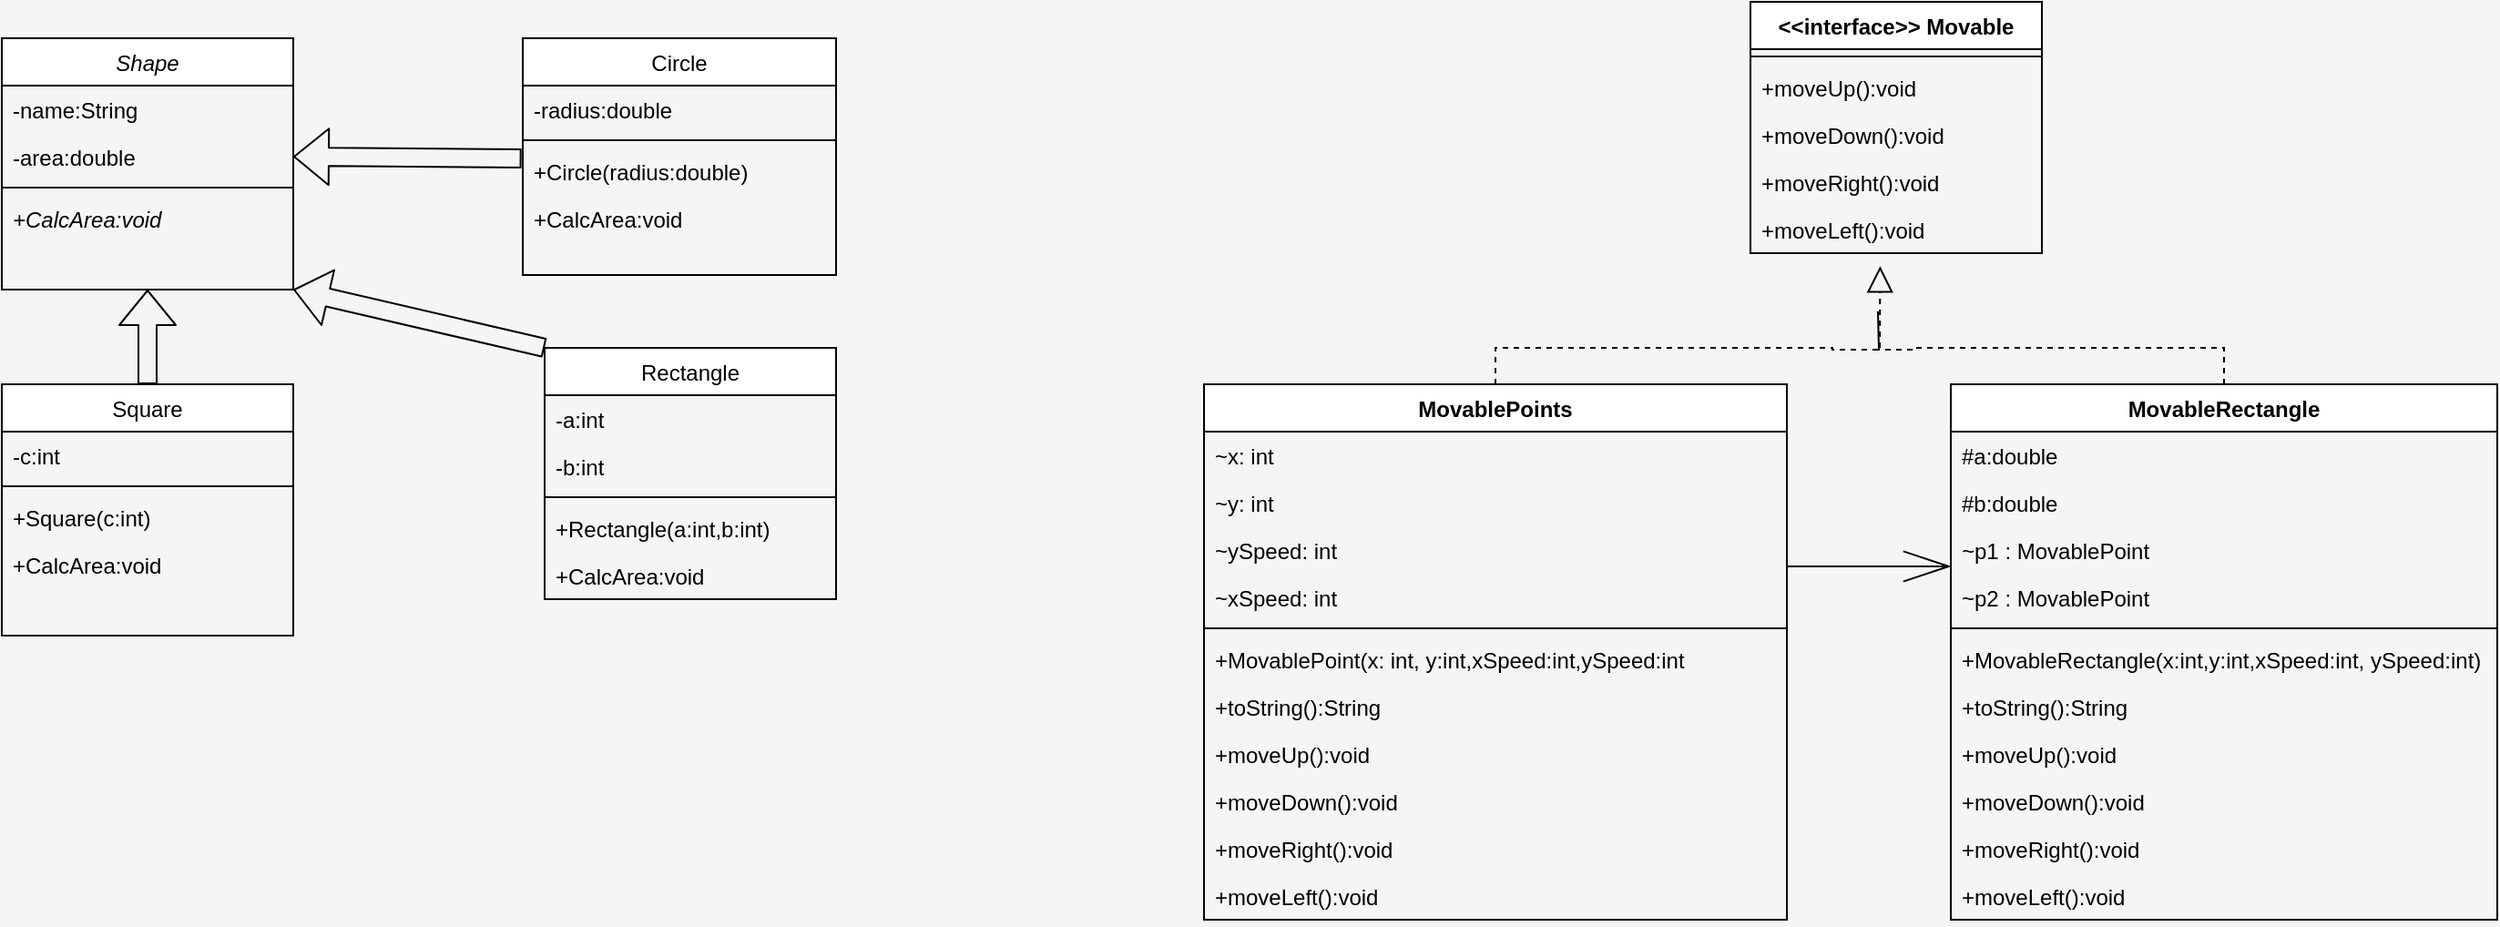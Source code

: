 <mxfile version="13.7.5" type="github"><diagram name="Page-1" id="c4acf3e9-155e-7222-9cf6-157b1a14988f"><mxGraphModel dx="734" dy="441" grid="1" gridSize="10" guides="1" tooltips="1" connect="1" arrows="1" fold="1" page="1" pageScale="1" pageWidth="850" pageHeight="1100" background="#F5F5F5" math="0" shadow="0"><root><mxCell id="0"/><mxCell id="1" parent="0"/><mxCell id="32" style="edgeStyle=orthogonalEdgeStyle;rounded=0;orthogonalLoop=1;jettySize=auto;html=1;exitX=0.5;exitY=0;exitDx=0;exitDy=0;dashed=1;startArrow=none;startFill=0;endArrow=none;endFill=0;" parent="1" source="11" edge="1"><mxGeometry relative="1" as="geometry"><mxPoint x="1250" y="270" as="targetPoint"/></mxGeometry></mxCell><mxCell id="33" style="edgeStyle=orthogonalEdgeStyle;rounded=0;orthogonalLoop=1;jettySize=auto;html=1;exitX=0.5;exitY=0;exitDx=0;exitDy=0;dashed=1;endArrow=none;endFill=0;" parent="1" source="18" edge="1"><mxGeometry relative="1" as="geometry"><mxPoint x="1250" y="270" as="targetPoint"/></mxGeometry></mxCell><mxCell id="30" value="" style="endArrow=openThin;endFill=0;endSize=24;html=1;" parent="1" edge="1"><mxGeometry width="160" relative="1" as="geometry"><mxPoint x="1200" y="410" as="sourcePoint"/><mxPoint x="1290" y="410" as="targetPoint"/></mxGeometry></mxCell><mxCell id="31" value="" style="endArrow=block;dashed=1;endFill=0;endSize=12;html=1;entryX=0.445;entryY=1.274;entryDx=0;entryDy=0;entryPerimeter=0;" parent="1" target="10" edge="1"><mxGeometry width="160" relative="1" as="geometry"><mxPoint x="1251" y="290" as="sourcePoint"/><mxPoint x="1370" y="320" as="targetPoint"/><Array as="points"/></mxGeometry></mxCell><mxCell id="11" value="MovablePoints" style="swimlane;fontStyle=1;align=center;verticalAlign=top;childLayout=stackLayout;horizontal=1;startSize=26;horizontalStack=0;resizeParent=1;resizeParentMax=0;resizeLast=0;collapsible=1;marginBottom=0;" parent="1" vertex="1"><mxGeometry x="880" y="310" width="320" height="294" as="geometry"/></mxCell><mxCell id="12" value="~x: int" style="text;strokeColor=none;fillColor=none;align=left;verticalAlign=top;spacingLeft=4;spacingRight=4;overflow=hidden;rotatable=0;points=[[0,0.5],[1,0.5]];portConstraint=eastwest;" parent="11" vertex="1"><mxGeometry y="26" width="320" height="26" as="geometry"/></mxCell><mxCell id="15" value="~y: int" style="text;strokeColor=none;fillColor=none;align=left;verticalAlign=top;spacingLeft=4;spacingRight=4;overflow=hidden;rotatable=0;points=[[0,0.5],[1,0.5]];portConstraint=eastwest;" parent="11" vertex="1"><mxGeometry y="52" width="320" height="26" as="geometry"/></mxCell><mxCell id="16" value="~ySpeed: int" style="text;strokeColor=none;fillColor=none;align=left;verticalAlign=top;spacingLeft=4;spacingRight=4;overflow=hidden;rotatable=0;points=[[0,0.5],[1,0.5]];portConstraint=eastwest;" parent="11" vertex="1"><mxGeometry y="78" width="320" height="26" as="geometry"/></mxCell><mxCell id="17" value="~xSpeed: int" style="text;strokeColor=none;fillColor=none;align=left;verticalAlign=top;spacingLeft=4;spacingRight=4;overflow=hidden;rotatable=0;points=[[0,0.5],[1,0.5]];portConstraint=eastwest;" parent="11" vertex="1"><mxGeometry y="104" width="320" height="26" as="geometry"/></mxCell><mxCell id="13" value="" style="line;strokeWidth=1;fillColor=none;align=left;verticalAlign=middle;spacingTop=-1;spacingLeft=3;spacingRight=3;rotatable=0;labelPosition=right;points=[];portConstraint=eastwest;" parent="11" vertex="1"><mxGeometry y="130" width="320" height="8" as="geometry"/></mxCell><mxCell id="14" value="+MovablePoint(x: int, y:int,xSpeed:int,ySpeed:int" style="text;strokeColor=none;fillColor=none;align=left;verticalAlign=top;spacingLeft=4;spacingRight=4;overflow=hidden;rotatable=0;points=[[0,0.5],[1,0.5]];portConstraint=eastwest;" parent="11" vertex="1"><mxGeometry y="138" width="320" height="26" as="geometry"/></mxCell><mxCell id="34" value="+toString():String" style="text;strokeColor=none;fillColor=none;align=left;verticalAlign=top;spacingLeft=4;spacingRight=4;overflow=hidden;rotatable=0;points=[[0,0.5],[1,0.5]];portConstraint=eastwest;" parent="11" vertex="1"><mxGeometry y="164" width="320" height="26" as="geometry"/></mxCell><mxCell id="35" value="+moveUp():void" style="text;strokeColor=none;fillColor=none;align=left;verticalAlign=top;spacingLeft=4;spacingRight=4;overflow=hidden;rotatable=0;points=[[0,0.5],[1,0.5]];portConstraint=eastwest;" parent="11" vertex="1"><mxGeometry y="190" width="320" height="26" as="geometry"/></mxCell><mxCell id="36" value="+moveDown():void" style="text;strokeColor=none;fillColor=none;align=left;verticalAlign=top;spacingLeft=4;spacingRight=4;overflow=hidden;rotatable=0;points=[[0,0.5],[1,0.5]];portConstraint=eastwest;" parent="11" vertex="1"><mxGeometry y="216" width="320" height="26" as="geometry"/></mxCell><mxCell id="37" value="+moveRight():void" style="text;strokeColor=none;fillColor=none;align=left;verticalAlign=top;spacingLeft=4;spacingRight=4;overflow=hidden;rotatable=0;points=[[0,0.5],[1,0.5]];portConstraint=eastwest;" parent="11" vertex="1"><mxGeometry y="242" width="320" height="26" as="geometry"/></mxCell><mxCell id="38" value="+moveLeft():void" style="text;strokeColor=none;fillColor=none;align=left;verticalAlign=top;spacingLeft=4;spacingRight=4;overflow=hidden;rotatable=0;points=[[0,0.5],[1,0.5]];portConstraint=eastwest;" parent="11" vertex="1"><mxGeometry y="268" width="320" height="26" as="geometry"/></mxCell><mxCell id="4" value="&lt;&lt;interface&gt;&gt; Movable" style="swimlane;fontStyle=1;align=center;verticalAlign=top;childLayout=stackLayout;horizontal=1;startSize=26;horizontalStack=0;resizeParent=1;resizeParentMax=0;resizeLast=0;collapsible=1;marginBottom=0;" parent="1" vertex="1"><mxGeometry x="1180" y="100" width="160" height="138" as="geometry"/></mxCell><mxCell id="6" value="" style="line;strokeWidth=1;fillColor=none;align=left;verticalAlign=middle;spacingTop=-1;spacingLeft=3;spacingRight=3;rotatable=0;labelPosition=right;points=[];portConstraint=eastwest;" parent="4" vertex="1"><mxGeometry y="26" width="160" height="8" as="geometry"/></mxCell><mxCell id="7" value="+moveUp():void" style="text;strokeColor=none;fillColor=none;align=left;verticalAlign=top;spacingLeft=4;spacingRight=4;overflow=hidden;rotatable=0;points=[[0,0.5],[1,0.5]];portConstraint=eastwest;" parent="4" vertex="1"><mxGeometry y="34" width="160" height="26" as="geometry"/></mxCell><mxCell id="8" value="+moveDown():void" style="text;strokeColor=none;fillColor=none;align=left;verticalAlign=top;spacingLeft=4;spacingRight=4;overflow=hidden;rotatable=0;points=[[0,0.5],[1,0.5]];portConstraint=eastwest;" parent="4" vertex="1"><mxGeometry y="60" width="160" height="26" as="geometry"/></mxCell><mxCell id="9" value="+moveRight():void" style="text;strokeColor=none;fillColor=none;align=left;verticalAlign=top;spacingLeft=4;spacingRight=4;overflow=hidden;rotatable=0;points=[[0,0.5],[1,0.5]];portConstraint=eastwest;" parent="4" vertex="1"><mxGeometry y="86" width="160" height="26" as="geometry"/></mxCell><mxCell id="10" value="+moveLeft():void" style="text;strokeColor=none;fillColor=none;align=left;verticalAlign=top;spacingLeft=4;spacingRight=4;overflow=hidden;rotatable=0;points=[[0,0.5],[1,0.5]];portConstraint=eastwest;" parent="4" vertex="1"><mxGeometry y="112" width="160" height="26" as="geometry"/></mxCell><mxCell id="18" value="MovableRectangle" style="swimlane;fontStyle=1;align=center;verticalAlign=top;childLayout=stackLayout;horizontal=1;startSize=26;horizontalStack=0;resizeParent=1;resizeParentMax=0;resizeLast=0;collapsible=1;marginBottom=0;" parent="1" vertex="1"><mxGeometry x="1290" y="310" width="300" height="294" as="geometry"/></mxCell><mxCell id="19" value="#a:double" style="text;strokeColor=none;fillColor=none;align=left;verticalAlign=top;spacingLeft=4;spacingRight=4;overflow=hidden;rotatable=0;points=[[0,0.5],[1,0.5]];portConstraint=eastwest;" parent="18" vertex="1"><mxGeometry y="26" width="300" height="26" as="geometry"/></mxCell><mxCell id="22" value="#b:double" style="text;strokeColor=none;fillColor=none;align=left;verticalAlign=top;spacingLeft=4;spacingRight=4;overflow=hidden;rotatable=0;points=[[0,0.5],[1,0.5]];portConstraint=eastwest;" parent="18" vertex="1"><mxGeometry y="52" width="300" height="26" as="geometry"/></mxCell><mxCell id="23" value="~p1 : MovablePoint" style="text;strokeColor=none;fillColor=none;align=left;verticalAlign=top;spacingLeft=4;spacingRight=4;overflow=hidden;rotatable=0;points=[[0,0.5],[1,0.5]];portConstraint=eastwest;" parent="18" vertex="1"><mxGeometry y="78" width="300" height="26" as="geometry"/></mxCell><mxCell id="24" value="~p2 : MovablePoint" style="text;strokeColor=none;fillColor=none;align=left;verticalAlign=top;spacingLeft=4;spacingRight=4;overflow=hidden;rotatable=0;points=[[0,0.5],[1,0.5]];portConstraint=eastwest;" parent="18" vertex="1"><mxGeometry y="104" width="300" height="26" as="geometry"/></mxCell><mxCell id="20" value="" style="line;strokeWidth=1;fillColor=none;align=left;verticalAlign=middle;spacingTop=-1;spacingLeft=3;spacingRight=3;rotatable=0;labelPosition=right;points=[];portConstraint=eastwest;" parent="18" vertex="1"><mxGeometry y="130" width="300" height="8" as="geometry"/></mxCell><mxCell id="21" value="+MovableRectangle(x:int,y:int,xSpeed:int, ySpeed:int)" style="text;strokeColor=none;fillColor=none;align=left;verticalAlign=top;spacingLeft=4;spacingRight=4;overflow=hidden;rotatable=0;points=[[0,0.5],[1,0.5]];portConstraint=eastwest;" parent="18" vertex="1"><mxGeometry y="138" width="300" height="26" as="geometry"/></mxCell><mxCell id="25" value="+toString():String" style="text;strokeColor=none;fillColor=none;align=left;verticalAlign=top;spacingLeft=4;spacingRight=4;overflow=hidden;rotatable=0;points=[[0,0.5],[1,0.5]];portConstraint=eastwest;" parent="18" vertex="1"><mxGeometry y="164" width="300" height="26" as="geometry"/></mxCell><mxCell id="26" value="+moveUp():void" style="text;strokeColor=none;fillColor=none;align=left;verticalAlign=top;spacingLeft=4;spacingRight=4;overflow=hidden;rotatable=0;points=[[0,0.5],[1,0.5]];portConstraint=eastwest;" parent="18" vertex="1"><mxGeometry y="190" width="300" height="26" as="geometry"/></mxCell><mxCell id="27" value="+moveDown():void" style="text;strokeColor=none;fillColor=none;align=left;verticalAlign=top;spacingLeft=4;spacingRight=4;overflow=hidden;rotatable=0;points=[[0,0.5],[1,0.5]];portConstraint=eastwest;" parent="18" vertex="1"><mxGeometry y="216" width="300" height="26" as="geometry"/></mxCell><mxCell id="28" value="+moveRight():void" style="text;strokeColor=none;fillColor=none;align=left;verticalAlign=top;spacingLeft=4;spacingRight=4;overflow=hidden;rotatable=0;points=[[0,0.5],[1,0.5]];portConstraint=eastwest;" parent="18" vertex="1"><mxGeometry y="242" width="300" height="26" as="geometry"/></mxCell><mxCell id="29" value="+moveLeft():void" style="text;strokeColor=none;fillColor=none;align=left;verticalAlign=top;spacingLeft=4;spacingRight=4;overflow=hidden;rotatable=0;points=[[0,0.5],[1,0.5]];portConstraint=eastwest;" parent="18" vertex="1"><mxGeometry y="268" width="300" height="26" as="geometry"/></mxCell><mxCell id="yZto6XAD-zL2E36Tk3G6-38" value="Shape" style="swimlane;fontStyle=2;align=center;verticalAlign=top;childLayout=stackLayout;horizontal=1;startSize=26;horizontalStack=0;resizeParent=1;resizeLast=0;collapsible=1;marginBottom=0;rounded=0;shadow=0;strokeWidth=1;" vertex="1" parent="1"><mxGeometry x="220" y="120" width="160" height="138" as="geometry"><mxRectangle x="230" y="140" width="160" height="26" as="alternateBounds"/></mxGeometry></mxCell><mxCell id="yZto6XAD-zL2E36Tk3G6-39" value="-name:String" style="text;align=left;verticalAlign=top;spacingLeft=4;spacingRight=4;overflow=hidden;rotatable=0;points=[[0,0.5],[1,0.5]];portConstraint=eastwest;" vertex="1" parent="yZto6XAD-zL2E36Tk3G6-38"><mxGeometry y="26" width="160" height="26" as="geometry"/></mxCell><mxCell id="yZto6XAD-zL2E36Tk3G6-40" value="-area:double" style="text;align=left;verticalAlign=top;spacingLeft=4;spacingRight=4;overflow=hidden;rotatable=0;points=[[0,0.5],[1,0.5]];portConstraint=eastwest;rounded=0;shadow=0;html=0;" vertex="1" parent="yZto6XAD-zL2E36Tk3G6-38"><mxGeometry y="52" width="160" height="26" as="geometry"/></mxCell><mxCell id="yZto6XAD-zL2E36Tk3G6-41" value="" style="line;html=1;strokeWidth=1;align=left;verticalAlign=middle;spacingTop=-1;spacingLeft=3;spacingRight=3;rotatable=0;labelPosition=right;points=[];portConstraint=eastwest;" vertex="1" parent="yZto6XAD-zL2E36Tk3G6-38"><mxGeometry y="78" width="160" height="8" as="geometry"/></mxCell><mxCell id="yZto6XAD-zL2E36Tk3G6-42" value="+CalcArea:void" style="text;align=left;verticalAlign=top;spacingLeft=4;spacingRight=4;overflow=hidden;rotatable=0;points=[[0,0.5],[1,0.5]];portConstraint=eastwest;rounded=0;shadow=0;html=0;fontStyle=2" vertex="1" parent="yZto6XAD-zL2E36Tk3G6-38"><mxGeometry y="86" width="160" height="26" as="geometry"/></mxCell><mxCell id="yZto6XAD-zL2E36Tk3G6-43" value="Rectangle" style="swimlane;fontStyle=0;align=center;verticalAlign=top;childLayout=stackLayout;horizontal=1;startSize=26;horizontalStack=0;resizeParent=1;resizeLast=0;collapsible=1;marginBottom=0;rounded=0;shadow=0;strokeWidth=1;" vertex="1" parent="1"><mxGeometry x="518" y="290" width="160" height="138" as="geometry"><mxRectangle x="550" y="140" width="160" height="26" as="alternateBounds"/></mxGeometry></mxCell><mxCell id="yZto6XAD-zL2E36Tk3G6-44" value="-a:int" style="text;align=left;verticalAlign=top;spacingLeft=4;spacingRight=4;overflow=hidden;rotatable=0;points=[[0,0.5],[1,0.5]];portConstraint=eastwest;" vertex="1" parent="yZto6XAD-zL2E36Tk3G6-43"><mxGeometry y="26" width="160" height="26" as="geometry"/></mxCell><mxCell id="yZto6XAD-zL2E36Tk3G6-45" value="-b:int" style="text;align=left;verticalAlign=top;spacingLeft=4;spacingRight=4;overflow=hidden;rotatable=0;points=[[0,0.5],[1,0.5]];portConstraint=eastwest;" vertex="1" parent="yZto6XAD-zL2E36Tk3G6-43"><mxGeometry y="52" width="160" height="26" as="geometry"/></mxCell><mxCell id="yZto6XAD-zL2E36Tk3G6-46" value="" style="line;html=1;strokeWidth=1;align=left;verticalAlign=middle;spacingTop=-1;spacingLeft=3;spacingRight=3;rotatable=0;labelPosition=right;points=[];portConstraint=eastwest;" vertex="1" parent="yZto6XAD-zL2E36Tk3G6-43"><mxGeometry y="78" width="160" height="8" as="geometry"/></mxCell><mxCell id="yZto6XAD-zL2E36Tk3G6-47" value="+Rectangle(a:int,b:int)" style="text;align=left;verticalAlign=top;spacingLeft=4;spacingRight=4;overflow=hidden;rotatable=0;points=[[0,0.5],[1,0.5]];portConstraint=eastwest;" vertex="1" parent="yZto6XAD-zL2E36Tk3G6-43"><mxGeometry y="86" width="160" height="26" as="geometry"/></mxCell><mxCell id="yZto6XAD-zL2E36Tk3G6-48" value="+CalcArea:void" style="text;align=left;verticalAlign=top;spacingLeft=4;spacingRight=4;overflow=hidden;rotatable=0;points=[[0,0.5],[1,0.5]];portConstraint=eastwest;" vertex="1" parent="yZto6XAD-zL2E36Tk3G6-43"><mxGeometry y="112" width="160" height="26" as="geometry"/></mxCell><mxCell id="yZto6XAD-zL2E36Tk3G6-49" value="Square" style="swimlane;fontStyle=0;align=center;verticalAlign=top;childLayout=stackLayout;horizontal=1;startSize=26;horizontalStack=0;resizeParent=1;resizeLast=0;collapsible=1;marginBottom=0;rounded=0;shadow=0;strokeWidth=1;" vertex="1" parent="1"><mxGeometry x="220" y="310" width="160" height="138" as="geometry"><mxRectangle x="550" y="140" width="160" height="26" as="alternateBounds"/></mxGeometry></mxCell><mxCell id="yZto6XAD-zL2E36Tk3G6-50" value="-c:int" style="text;align=left;verticalAlign=top;spacingLeft=4;spacingRight=4;overflow=hidden;rotatable=0;points=[[0,0.5],[1,0.5]];portConstraint=eastwest;" vertex="1" parent="yZto6XAD-zL2E36Tk3G6-49"><mxGeometry y="26" width="160" height="26" as="geometry"/></mxCell><mxCell id="yZto6XAD-zL2E36Tk3G6-51" value="" style="line;html=1;strokeWidth=1;align=left;verticalAlign=middle;spacingTop=-1;spacingLeft=3;spacingRight=3;rotatable=0;labelPosition=right;points=[];portConstraint=eastwest;" vertex="1" parent="yZto6XAD-zL2E36Tk3G6-49"><mxGeometry y="52" width="160" height="8" as="geometry"/></mxCell><mxCell id="yZto6XAD-zL2E36Tk3G6-52" value="+Square(c:int)" style="text;align=left;verticalAlign=top;spacingLeft=4;spacingRight=4;overflow=hidden;rotatable=0;points=[[0,0.5],[1,0.5]];portConstraint=eastwest;" vertex="1" parent="yZto6XAD-zL2E36Tk3G6-49"><mxGeometry y="60" width="160" height="26" as="geometry"/></mxCell><mxCell id="yZto6XAD-zL2E36Tk3G6-53" value="+CalcArea:void" style="text;align=left;verticalAlign=top;spacingLeft=4;spacingRight=4;overflow=hidden;rotatable=0;points=[[0,0.5],[1,0.5]];portConstraint=eastwest;" vertex="1" parent="yZto6XAD-zL2E36Tk3G6-49"><mxGeometry y="86" width="160" height="26" as="geometry"/></mxCell><mxCell id="yZto6XAD-zL2E36Tk3G6-54" value="Circle" style="swimlane;fontStyle=0;align=center;verticalAlign=top;childLayout=stackLayout;horizontal=1;startSize=26;horizontalStack=0;resizeParent=1;resizeLast=0;collapsible=1;marginBottom=0;rounded=0;shadow=0;strokeWidth=1;" vertex="1" parent="1"><mxGeometry x="506" y="120" width="172" height="130" as="geometry"><mxRectangle x="550" y="140" width="160" height="26" as="alternateBounds"/></mxGeometry></mxCell><mxCell id="yZto6XAD-zL2E36Tk3G6-55" value="-radius:double" style="text;align=left;verticalAlign=top;spacingLeft=4;spacingRight=4;overflow=hidden;rotatable=0;points=[[0,0.5],[1,0.5]];portConstraint=eastwest;" vertex="1" parent="yZto6XAD-zL2E36Tk3G6-54"><mxGeometry y="26" width="172" height="26" as="geometry"/></mxCell><mxCell id="yZto6XAD-zL2E36Tk3G6-56" value="" style="line;html=1;strokeWidth=1;align=left;verticalAlign=middle;spacingTop=-1;spacingLeft=3;spacingRight=3;rotatable=0;labelPosition=right;points=[];portConstraint=eastwest;" vertex="1" parent="yZto6XAD-zL2E36Tk3G6-54"><mxGeometry y="52" width="172" height="8" as="geometry"/></mxCell><mxCell id="yZto6XAD-zL2E36Tk3G6-57" value="+Circle(radius:double)" style="text;align=left;verticalAlign=top;spacingLeft=4;spacingRight=4;overflow=hidden;rotatable=0;points=[[0,0.5],[1,0.5]];portConstraint=eastwest;" vertex="1" parent="yZto6XAD-zL2E36Tk3G6-54"><mxGeometry y="60" width="172" height="26" as="geometry"/></mxCell><mxCell id="yZto6XAD-zL2E36Tk3G6-58" value="+CalcArea:void" style="text;align=left;verticalAlign=top;spacingLeft=4;spacingRight=4;overflow=hidden;rotatable=0;points=[[0,0.5],[1,0.5]];portConstraint=eastwest;" vertex="1" parent="yZto6XAD-zL2E36Tk3G6-54"><mxGeometry y="86" width="172" height="26" as="geometry"/></mxCell><mxCell id="yZto6XAD-zL2E36Tk3G6-59" value="" style="shape=flexArrow;endArrow=classic;html=1;entryX=0.5;entryY=1;entryDx=0;entryDy=0;exitX=0.5;exitY=0;exitDx=0;exitDy=0;" edge="1" parent="1" source="yZto6XAD-zL2E36Tk3G6-49" target="yZto6XAD-zL2E36Tk3G6-38"><mxGeometry width="50" height="50" relative="1" as="geometry"><mxPoint x="350" y="300" as="sourcePoint"/><mxPoint x="400" y="250" as="targetPoint"/></mxGeometry></mxCell><mxCell id="yZto6XAD-zL2E36Tk3G6-60" value="" style="shape=flexArrow;endArrow=classic;html=1;exitX=0;exitY=0;exitDx=0;exitDy=0;entryX=1;entryY=1;entryDx=0;entryDy=0;" edge="1" parent="1" source="yZto6XAD-zL2E36Tk3G6-43" target="yZto6XAD-zL2E36Tk3G6-38"><mxGeometry width="50" height="50" relative="1" as="geometry"><mxPoint x="360" y="300" as="sourcePoint"/><mxPoint x="400" y="250" as="targetPoint"/></mxGeometry></mxCell><mxCell id="yZto6XAD-zL2E36Tk3G6-61" value="" style="shape=flexArrow;endArrow=classic;html=1;entryX=1;entryY=0.5;entryDx=0;entryDy=0;exitX=-0.004;exitY=0.231;exitDx=0;exitDy=0;exitPerimeter=0;" edge="1" parent="1" source="yZto6XAD-zL2E36Tk3G6-57" target="yZto6XAD-zL2E36Tk3G6-40"><mxGeometry width="50" height="50" relative="1" as="geometry"><mxPoint x="350" y="300" as="sourcePoint"/><mxPoint x="400" y="250" as="targetPoint"/></mxGeometry></mxCell></root></mxGraphModel></diagram></mxfile>